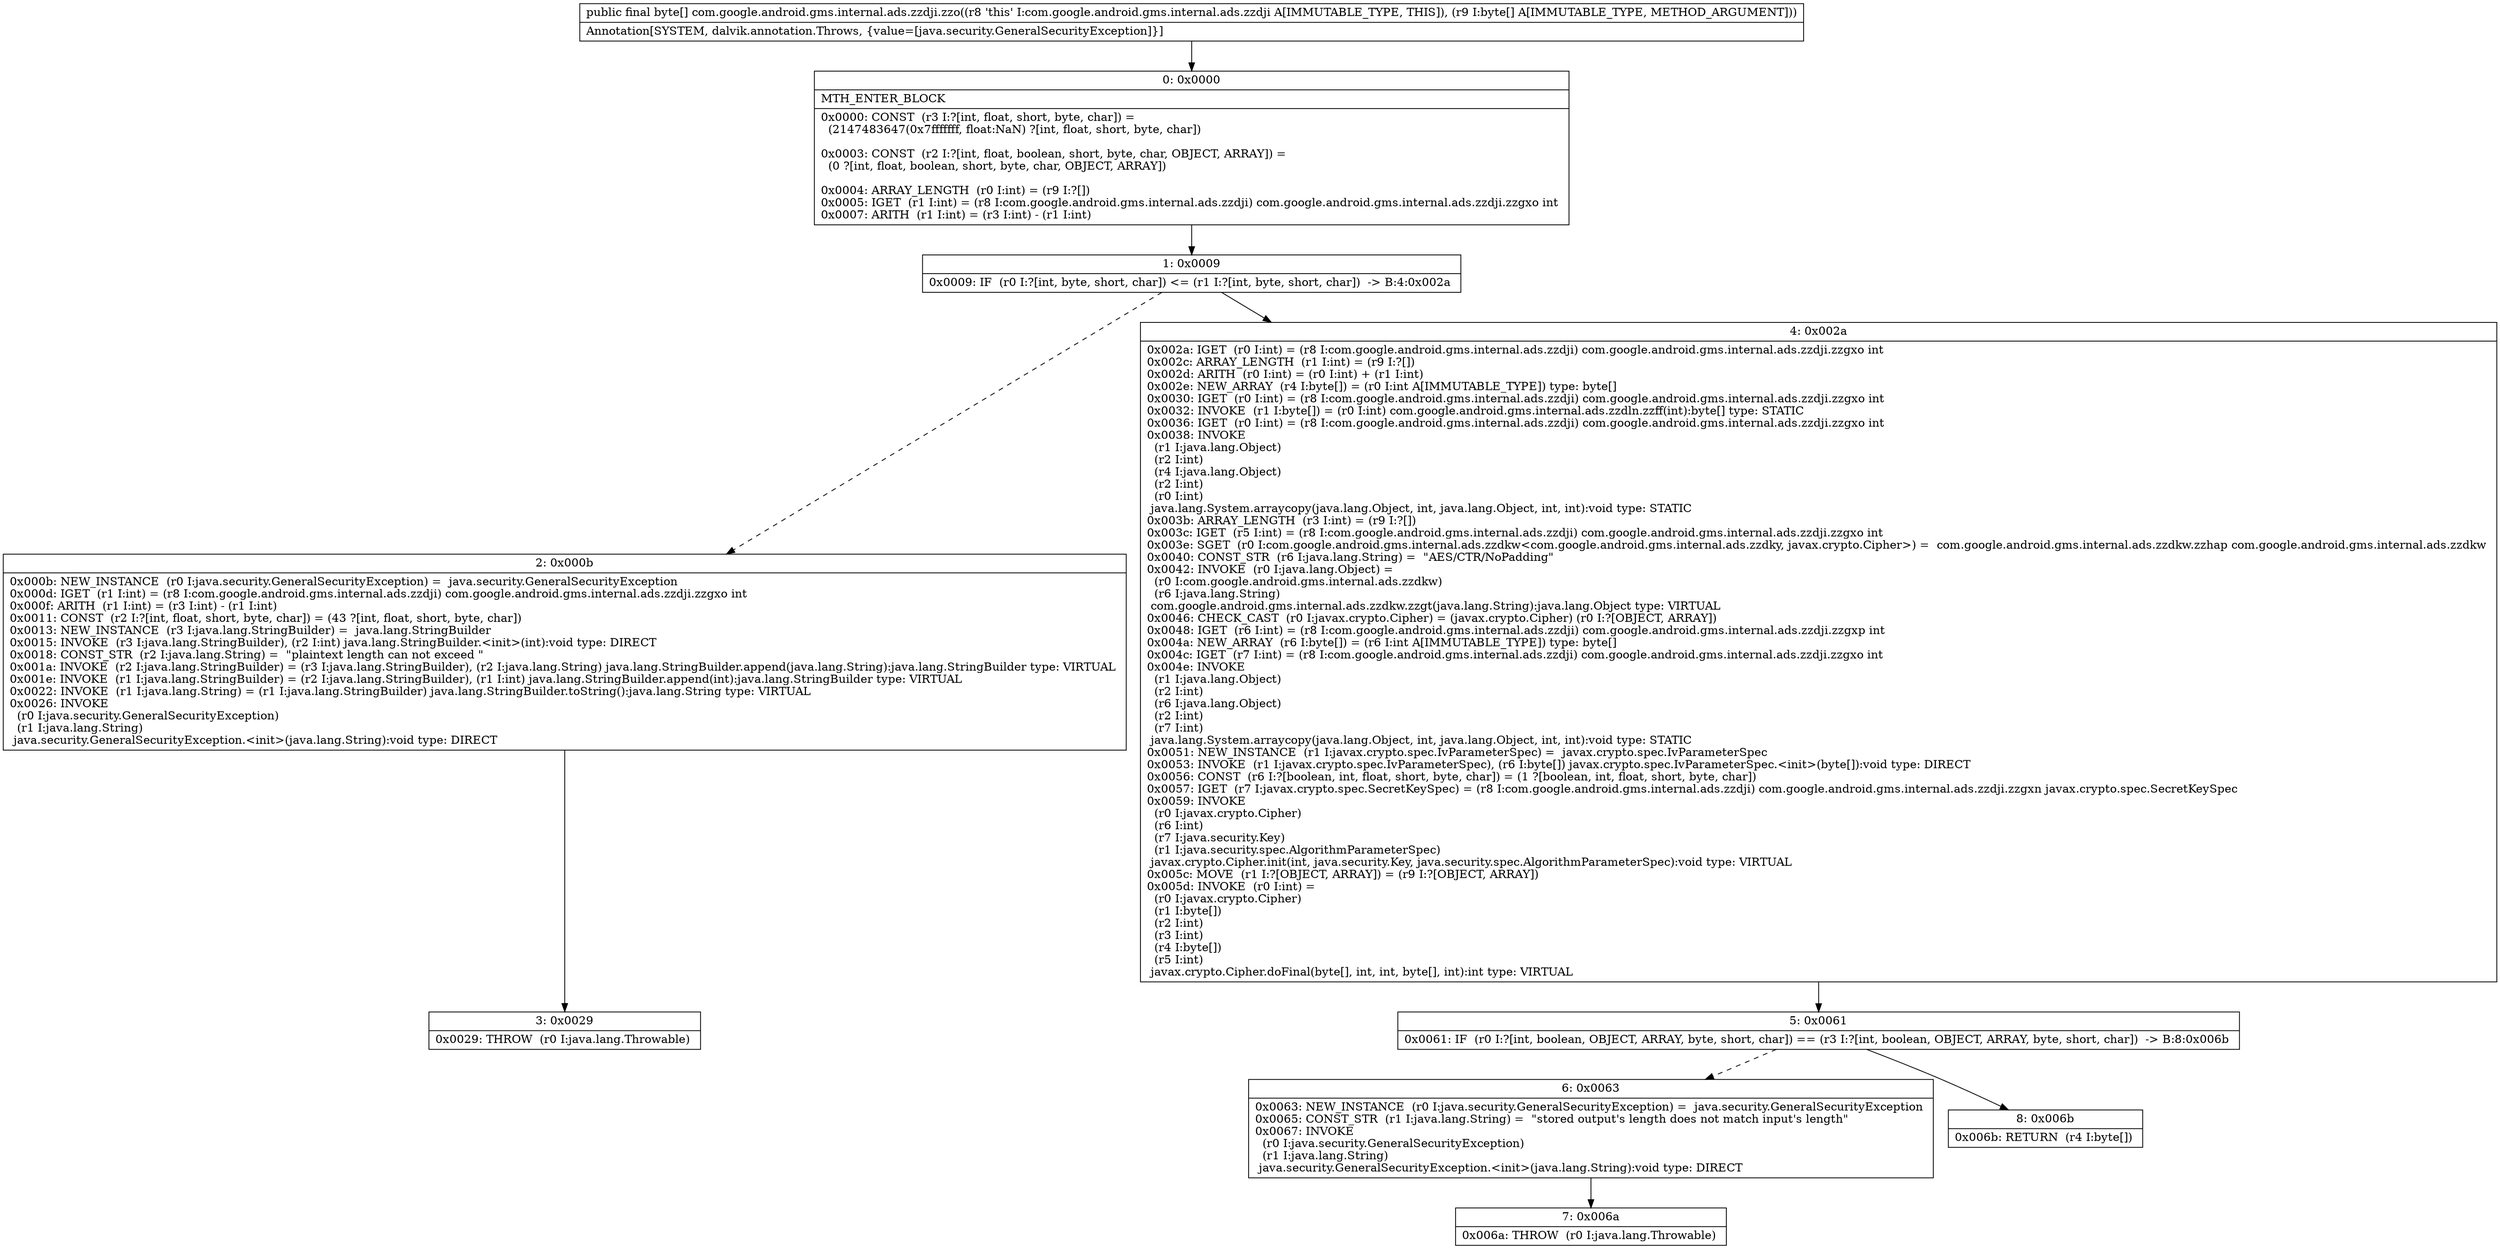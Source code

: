 digraph "CFG forcom.google.android.gms.internal.ads.zzdji.zzo([B)[B" {
Node_0 [shape=record,label="{0\:\ 0x0000|MTH_ENTER_BLOCK\l|0x0000: CONST  (r3 I:?[int, float, short, byte, char]) = \l  (2147483647(0x7fffffff, float:NaN) ?[int, float, short, byte, char])\l \l0x0003: CONST  (r2 I:?[int, float, boolean, short, byte, char, OBJECT, ARRAY]) = \l  (0 ?[int, float, boolean, short, byte, char, OBJECT, ARRAY])\l \l0x0004: ARRAY_LENGTH  (r0 I:int) = (r9 I:?[]) \l0x0005: IGET  (r1 I:int) = (r8 I:com.google.android.gms.internal.ads.zzdji) com.google.android.gms.internal.ads.zzdji.zzgxo int \l0x0007: ARITH  (r1 I:int) = (r3 I:int) \- (r1 I:int) \l}"];
Node_1 [shape=record,label="{1\:\ 0x0009|0x0009: IF  (r0 I:?[int, byte, short, char]) \<= (r1 I:?[int, byte, short, char])  \-\> B:4:0x002a \l}"];
Node_2 [shape=record,label="{2\:\ 0x000b|0x000b: NEW_INSTANCE  (r0 I:java.security.GeneralSecurityException) =  java.security.GeneralSecurityException \l0x000d: IGET  (r1 I:int) = (r8 I:com.google.android.gms.internal.ads.zzdji) com.google.android.gms.internal.ads.zzdji.zzgxo int \l0x000f: ARITH  (r1 I:int) = (r3 I:int) \- (r1 I:int) \l0x0011: CONST  (r2 I:?[int, float, short, byte, char]) = (43 ?[int, float, short, byte, char]) \l0x0013: NEW_INSTANCE  (r3 I:java.lang.StringBuilder) =  java.lang.StringBuilder \l0x0015: INVOKE  (r3 I:java.lang.StringBuilder), (r2 I:int) java.lang.StringBuilder.\<init\>(int):void type: DIRECT \l0x0018: CONST_STR  (r2 I:java.lang.String) =  \"plaintext length can not exceed \" \l0x001a: INVOKE  (r2 I:java.lang.StringBuilder) = (r3 I:java.lang.StringBuilder), (r2 I:java.lang.String) java.lang.StringBuilder.append(java.lang.String):java.lang.StringBuilder type: VIRTUAL \l0x001e: INVOKE  (r1 I:java.lang.StringBuilder) = (r2 I:java.lang.StringBuilder), (r1 I:int) java.lang.StringBuilder.append(int):java.lang.StringBuilder type: VIRTUAL \l0x0022: INVOKE  (r1 I:java.lang.String) = (r1 I:java.lang.StringBuilder) java.lang.StringBuilder.toString():java.lang.String type: VIRTUAL \l0x0026: INVOKE  \l  (r0 I:java.security.GeneralSecurityException)\l  (r1 I:java.lang.String)\l java.security.GeneralSecurityException.\<init\>(java.lang.String):void type: DIRECT \l}"];
Node_3 [shape=record,label="{3\:\ 0x0029|0x0029: THROW  (r0 I:java.lang.Throwable) \l}"];
Node_4 [shape=record,label="{4\:\ 0x002a|0x002a: IGET  (r0 I:int) = (r8 I:com.google.android.gms.internal.ads.zzdji) com.google.android.gms.internal.ads.zzdji.zzgxo int \l0x002c: ARRAY_LENGTH  (r1 I:int) = (r9 I:?[]) \l0x002d: ARITH  (r0 I:int) = (r0 I:int) + (r1 I:int) \l0x002e: NEW_ARRAY  (r4 I:byte[]) = (r0 I:int A[IMMUTABLE_TYPE]) type: byte[] \l0x0030: IGET  (r0 I:int) = (r8 I:com.google.android.gms.internal.ads.zzdji) com.google.android.gms.internal.ads.zzdji.zzgxo int \l0x0032: INVOKE  (r1 I:byte[]) = (r0 I:int) com.google.android.gms.internal.ads.zzdln.zzff(int):byte[] type: STATIC \l0x0036: IGET  (r0 I:int) = (r8 I:com.google.android.gms.internal.ads.zzdji) com.google.android.gms.internal.ads.zzdji.zzgxo int \l0x0038: INVOKE  \l  (r1 I:java.lang.Object)\l  (r2 I:int)\l  (r4 I:java.lang.Object)\l  (r2 I:int)\l  (r0 I:int)\l java.lang.System.arraycopy(java.lang.Object, int, java.lang.Object, int, int):void type: STATIC \l0x003b: ARRAY_LENGTH  (r3 I:int) = (r9 I:?[]) \l0x003c: IGET  (r5 I:int) = (r8 I:com.google.android.gms.internal.ads.zzdji) com.google.android.gms.internal.ads.zzdji.zzgxo int \l0x003e: SGET  (r0 I:com.google.android.gms.internal.ads.zzdkw\<com.google.android.gms.internal.ads.zzdky, javax.crypto.Cipher\>) =  com.google.android.gms.internal.ads.zzdkw.zzhap com.google.android.gms.internal.ads.zzdkw \l0x0040: CONST_STR  (r6 I:java.lang.String) =  \"AES\/CTR\/NoPadding\" \l0x0042: INVOKE  (r0 I:java.lang.Object) = \l  (r0 I:com.google.android.gms.internal.ads.zzdkw)\l  (r6 I:java.lang.String)\l com.google.android.gms.internal.ads.zzdkw.zzgt(java.lang.String):java.lang.Object type: VIRTUAL \l0x0046: CHECK_CAST  (r0 I:javax.crypto.Cipher) = (javax.crypto.Cipher) (r0 I:?[OBJECT, ARRAY]) \l0x0048: IGET  (r6 I:int) = (r8 I:com.google.android.gms.internal.ads.zzdji) com.google.android.gms.internal.ads.zzdji.zzgxp int \l0x004a: NEW_ARRAY  (r6 I:byte[]) = (r6 I:int A[IMMUTABLE_TYPE]) type: byte[] \l0x004c: IGET  (r7 I:int) = (r8 I:com.google.android.gms.internal.ads.zzdji) com.google.android.gms.internal.ads.zzdji.zzgxo int \l0x004e: INVOKE  \l  (r1 I:java.lang.Object)\l  (r2 I:int)\l  (r6 I:java.lang.Object)\l  (r2 I:int)\l  (r7 I:int)\l java.lang.System.arraycopy(java.lang.Object, int, java.lang.Object, int, int):void type: STATIC \l0x0051: NEW_INSTANCE  (r1 I:javax.crypto.spec.IvParameterSpec) =  javax.crypto.spec.IvParameterSpec \l0x0053: INVOKE  (r1 I:javax.crypto.spec.IvParameterSpec), (r6 I:byte[]) javax.crypto.spec.IvParameterSpec.\<init\>(byte[]):void type: DIRECT \l0x0056: CONST  (r6 I:?[boolean, int, float, short, byte, char]) = (1 ?[boolean, int, float, short, byte, char]) \l0x0057: IGET  (r7 I:javax.crypto.spec.SecretKeySpec) = (r8 I:com.google.android.gms.internal.ads.zzdji) com.google.android.gms.internal.ads.zzdji.zzgxn javax.crypto.spec.SecretKeySpec \l0x0059: INVOKE  \l  (r0 I:javax.crypto.Cipher)\l  (r6 I:int)\l  (r7 I:java.security.Key)\l  (r1 I:java.security.spec.AlgorithmParameterSpec)\l javax.crypto.Cipher.init(int, java.security.Key, java.security.spec.AlgorithmParameterSpec):void type: VIRTUAL \l0x005c: MOVE  (r1 I:?[OBJECT, ARRAY]) = (r9 I:?[OBJECT, ARRAY]) \l0x005d: INVOKE  (r0 I:int) = \l  (r0 I:javax.crypto.Cipher)\l  (r1 I:byte[])\l  (r2 I:int)\l  (r3 I:int)\l  (r4 I:byte[])\l  (r5 I:int)\l javax.crypto.Cipher.doFinal(byte[], int, int, byte[], int):int type: VIRTUAL \l}"];
Node_5 [shape=record,label="{5\:\ 0x0061|0x0061: IF  (r0 I:?[int, boolean, OBJECT, ARRAY, byte, short, char]) == (r3 I:?[int, boolean, OBJECT, ARRAY, byte, short, char])  \-\> B:8:0x006b \l}"];
Node_6 [shape=record,label="{6\:\ 0x0063|0x0063: NEW_INSTANCE  (r0 I:java.security.GeneralSecurityException) =  java.security.GeneralSecurityException \l0x0065: CONST_STR  (r1 I:java.lang.String) =  \"stored output's length does not match input's length\" \l0x0067: INVOKE  \l  (r0 I:java.security.GeneralSecurityException)\l  (r1 I:java.lang.String)\l java.security.GeneralSecurityException.\<init\>(java.lang.String):void type: DIRECT \l}"];
Node_7 [shape=record,label="{7\:\ 0x006a|0x006a: THROW  (r0 I:java.lang.Throwable) \l}"];
Node_8 [shape=record,label="{8\:\ 0x006b|0x006b: RETURN  (r4 I:byte[]) \l}"];
MethodNode[shape=record,label="{public final byte[] com.google.android.gms.internal.ads.zzdji.zzo((r8 'this' I:com.google.android.gms.internal.ads.zzdji A[IMMUTABLE_TYPE, THIS]), (r9 I:byte[] A[IMMUTABLE_TYPE, METHOD_ARGUMENT]))  | Annotation[SYSTEM, dalvik.annotation.Throws, \{value=[java.security.GeneralSecurityException]\}]\l}"];
MethodNode -> Node_0;
Node_0 -> Node_1;
Node_1 -> Node_2[style=dashed];
Node_1 -> Node_4;
Node_2 -> Node_3;
Node_4 -> Node_5;
Node_5 -> Node_6[style=dashed];
Node_5 -> Node_8;
Node_6 -> Node_7;
}

